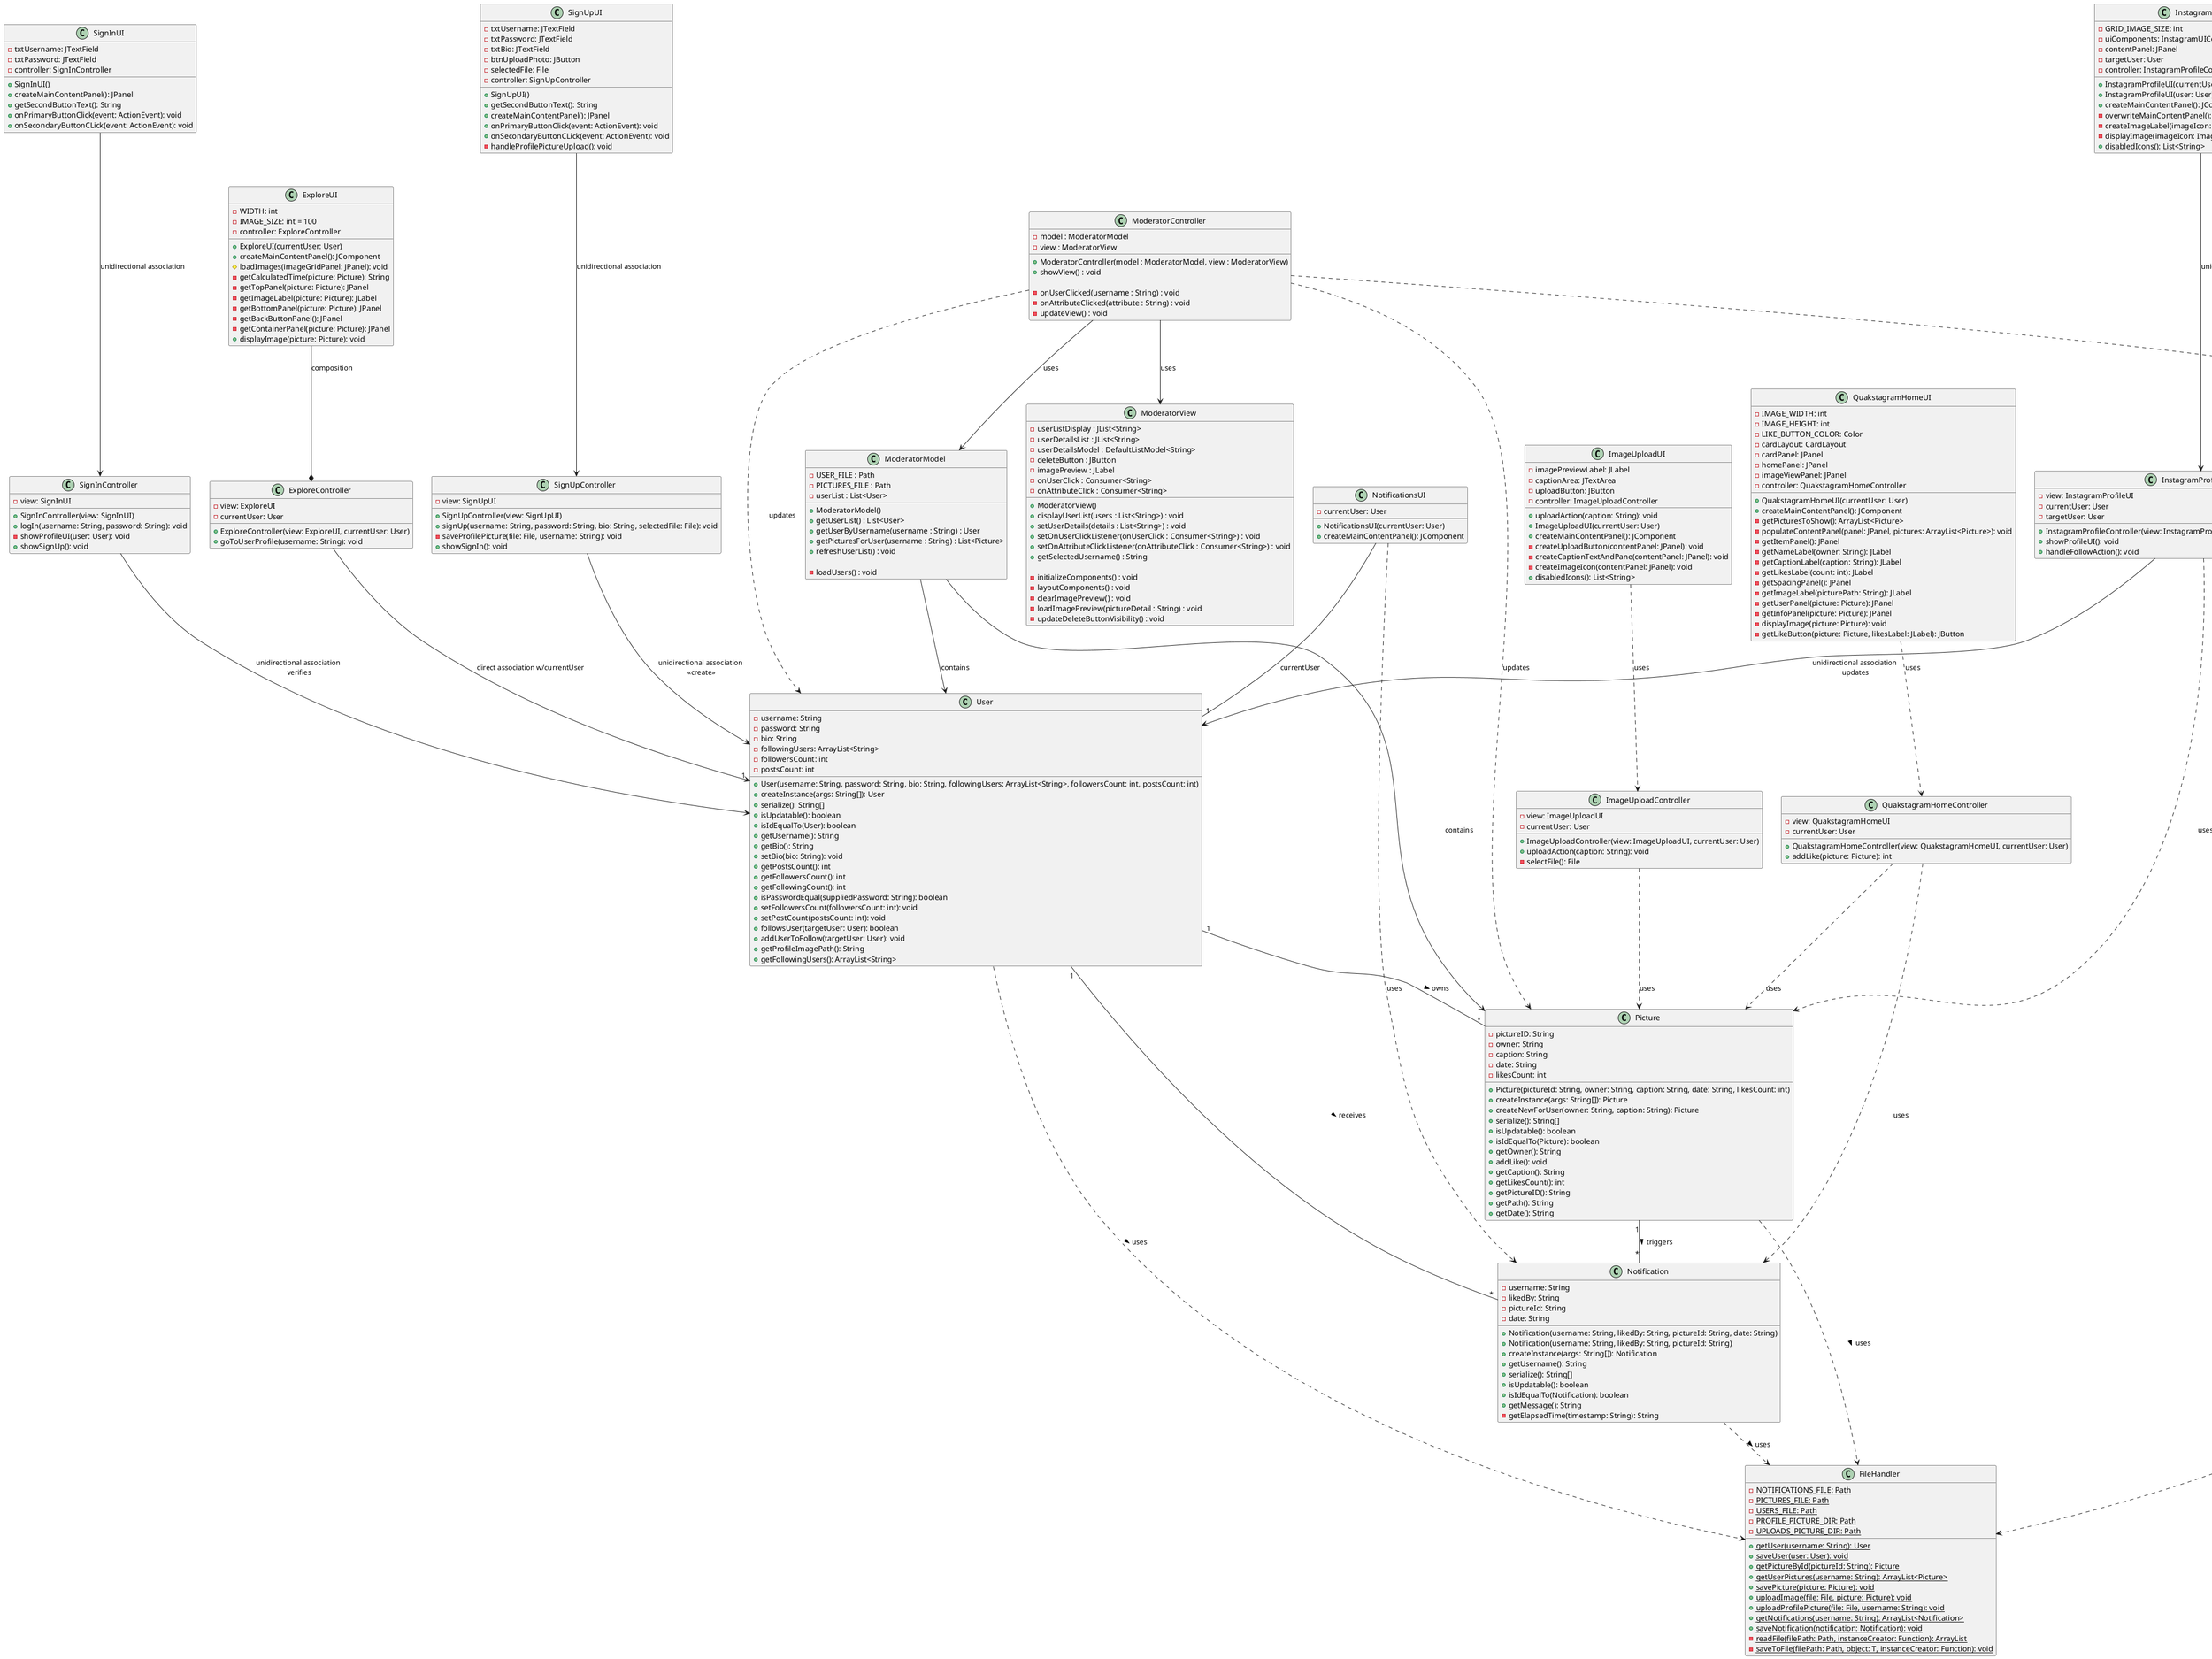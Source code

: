 @startuml
' Models
    class User {
        -username: String
        -password: String
        -bio: String
        -followingUsers: ArrayList<String>
        -followersCount: int
        -postsCount: int
        +User(username: String, password: String, bio: String, followingUsers: ArrayList<String>, followersCount: int, postsCount: int)
        +createInstance(args: String[]): User
        +serialize(): String[]
        +isUpdatable(): boolean
        +isIdEqualTo(User): boolean
        +getUsername(): String
        +getBio(): String
        +setBio(bio: String): void
        +getPostsCount(): int
        +getFollowersCount(): int
        +getFollowingCount(): int
        +isPasswordEqual(suppliedPassword: String): boolean
        +setFollowersCount(followersCount: int): void
        +setPostCount(postsCount: int): void
        +followsUser(targetUser: User): boolean
        +addUserToFollow(targetUser: User): void
        +getProfileImagePath(): String
        +getFollowingUsers(): ArrayList<String>
    }

    class Picture {
        -pictureID: String
        -owner: String
        -caption: String
        -date: String
        -likesCount: int
        +Picture(pictureId: String, owner: String, caption: String, date: String, likesCount: int)
        +createInstance(args: String[]): Picture
        +createNewForUser(owner: String, caption: String): Picture
        +serialize(): String[]
        +isUpdatable(): boolean
        +isIdEqualTo(Picture): boolean
        +getOwner(): String
        +addLike(): void
        +getCaption(): String
        +getLikesCount(): int
        +getPictureID(): String
        +getPath(): String
        +getDate(): String
    }

class Notification {
        -username: String
        -likedBy: String
        -pictureId: String
        -date: String
        +Notification(username: String, likedBy: String, pictureId: String, date: String)
        +Notification(username: String, likedBy: String, pictureId: String)
        +createInstance(args: String[]): Notification
        +getUsername(): String
        +serialize(): String[]
        +isUpdatable(): boolean
        +isIdEqualTo(Notification): boolean
        +getMessage(): String
        -getElapsedTime(timestamp: String): String
    }

' Relationships
User "1" -- "*" Picture : owns >
User "1" -- "*" Notification : receives >
Picture "1" -- "*" Notification : triggers >

' Controllers and their connection to models
SignInController --> User : unidirectional association \nverifies
SignUpController --> User : unidirectional association \n<<create>>
InstagramProfileController --> User : unidirectional association \nupdates
InstagramProfileController ..> Picture : uses
ExploreController --> "1" User : direct association w/currentUser
QuakstagramHomeController ..> Picture : uses
QuakstagramHomeController ..> Notification : uses
ImageUploadController ..> Picture : uses

' Associations among views and controllers
SignInUI ---> SignInController : unidirectional association
SignUpUI ---> SignUpController : unidirectional association
InstagramProfileUI ---> InstagramProfileController : unidirectional association
ExploreUI --* ExploreController : composition
QuakstagramHomeUI ..> QuakstagramHomeController : uses
ImageUploadUI ..> ImageUploadController : uses
NotificationsUI ..> Notification : uses
NotificationsUI -- "1" User : currentUser


' Utility classes
class FileHandler {
    {static} -NOTIFICATIONS_FILE: Path
    {static} -PICTURES_FILE: Path
    {static} -USERS_FILE: Path
    {static} -PROFILE_PICTURE_DIR: Path
    {static} -UPLOADS_PICTURE_DIR: Path
    {static} +getUser(username: String): User
    {static} +saveUser(user: User): void
    {static} +getPictureById(pictureId: String): Picture
    {static} +getUserPictures(username: String): ArrayList<Picture>
    {static} +savePicture(picture: Picture): void
    {static} +uploadImage(file: File, picture: Picture): void
    {static} +uploadProfilePicture(file: File, username: String): void
    {static} +getNotifications(username: String): ArrayList<Notification>
    {static} +saveNotification(notification: Notification): void
    {static} -readFile(filePath: Path, instanceCreator: Function): ArrayList
    {static} -saveToFile(filePath: Path, object: T, instanceCreator: Function): void
}

' Utility connections
User ..> FileHandler : uses >
Picture ..> FileHandler : uses >
Notification ..> FileHandler : uses >

' Views
class SignInUI {
        -txtUsername: JTextField
        -txtPassword: JTextField
        -controller: SignInController
        +SignInUI()
        +createMainContentPanel(): JPanel
        +getSecondButtonText(): String
        +onPrimaryButtonClick(event: ActionEvent): void
        +onSecondaryButtonCLick(event: ActionEvent): void
    }

class SignUpUI {
        -txtUsername: JTextField
        -txtPassword: JTextField
        -txtBio: JTextField
        -btnUploadPhoto: JButton
        -selectedFile: File
        -controller: SignUpController
        +SignUpUI()
        +getSecondButtonText(): String
        +createMainContentPanel(): JPanel
        +onPrimaryButtonClick(event: ActionEvent): void
        +onSecondaryButtonCLick(event: ActionEvent): void
        -handleProfilePictureUpload(): void
    }

class InstagramProfileUI {
        -GRID_IMAGE_SIZE: int
        -uiComponents: InstagramUIComponents
        -contentPanel: JPanel
        -targetUser: User
        -controller: InstagramProfileController
        +InstagramProfileUI(currentUser: User, targetUser: User)
        +InstagramProfileUI(user: User)
        +createMainContentPanel(): JComponent
        -overwriteMainContentPanel(): void
        -createImageLabel(imageIcon: ImageIcon): JLabel
        -displayImage(imageIcon: ImageIcon): void
        +disabledIcons(): List<String>
    }

class ExploreUI {
        -WIDTH: int
        -IMAGE_SIZE: int = 100
        -controller: ExploreController
        +ExploreUI(currentUser: User)
        +createMainContentPanel(): JComponent
        #loadImages(imageGridPanel: JPanel): void
        -getCalculatedTime(picture: Picture): String
        -getTopPanel(picture: Picture): JPanel
        -getImageLabel(picture: Picture): JLabel
        -getBottomPanel(picture: Picture): JPanel
        -getBackButtonPanel(): JPanel
        -getContainerPanel(picture: Picture): JPanel
        +displayImage(picture: Picture): void
    }

    class QuakstagramHomeUI {
        -IMAGE_WIDTH: int
        -IMAGE_HEIGHT: int
        -LIKE_BUTTON_COLOR: Color
        -cardLayout: CardLayout
        -cardPanel: JPanel
        -homePanel: JPanel
        -imageViewPanel: JPanel
        -controller: QuakstagramHomeController
        +QuakstagramHomeUI(currentUser: User)
        +createMainContentPanel(): JComponent
        -getPicturesToShow(): ArrayList<Picture>
        -populateContentPanel(panel: JPanel, pictures: ArrayList<Picture>): void
        -getItemPanel(): JPanel
        -getNameLabel(owner: String): JLabel
        -getCaptionLabel(caption: String): JLabel
        -getLikesLabel(count: int): JLabel
        -getSpacingPanel(): JPanel
        -getImageLabel(picturePath: String): JLabel
        -getUserPanel(picture: Picture): JPanel
        -getInfoPanel(picture: Picture): JPanel
        -displayImage(picture: Picture): void
        -getLikeButton(picture: Picture, likesLabel: JLabel): JButton
    }

class NotificationsUI {
    -currentUser: User
    +NotificationsUI(currentUser: User)
    +createMainContentPanel(): JComponent
}

class ImageUploadUI {
    +uploadAction(caption: String): void
}

' Controllers
class SignInController {
        -view: SignInUI
        +SignInController(view: SignInUI)
        +logIn(username: String, password: String): void
        -showProfileUI(user: User): void
        +showSignUp(): void
    }


class SignUpController {
        -view: SignUpUI
        +SignUpController(view: SignUpUI)
        +signUp(username: String, password: String, bio: String, selectedFile: File): void
        -saveProfilePicture(file: File, username: String): void
        +showSignIn(): void
    }

class InstagramProfileController {
        -view: InstagramProfileUI
        -currentUser: User
        -targetUser: User
        +InstagramProfileController(view: InstagramProfileUI, currentUser: User, targetUser: User)
        +showProfileUI(): void
        +handleFollowAction(): void
    }

class ExploreController {
        -view: ExploreUI
        -currentUser: User
        +ExploreController(view: ExploreUI, currentUser: User)
        +goToUserProfile(username: String): void
    }

class QuakstagramHomeController {
        -view: QuakstagramHomeUI
        -currentUser: User
        +QuakstagramHomeController(view: QuakstagramHomeUI, currentUser: User)
        +addLike(picture: Picture): int
    }

class ImageUploadUI {
        -imagePreviewLabel: JLabel
        -captionArea: JTextArea
        -uploadButton: JButton
        -controller: ImageUploadController
        +ImageUploadUI(currentUser: User)
        +createMainContentPanel(): JComponent
        -createUploadButton(contentPanel: JPanel): void
        -createCaptionTextAndPane(contentPanel: JPanel): void
        -createImageIcon(contentPanel: JPanel): void
        +disabledIcons(): List<String>
    }

class ImageUploadController {
        -view: ImageUploadUI
        -currentUser: User
        +ImageUploadController(view: ImageUploadUI, currentUser: User)
        +uploadAction(caption: String): void
        -selectFile(): File
    }

'Moderator section
class ModeratorController {
    -model : ModeratorModel
    -view : ModeratorView

    +ModeratorController(model : ModeratorModel, view : ModeratorView)
    +showView() : void

    -onUserClicked(username : String) : void
    -onAttributeClicked(attribute : String) : void
    -updateView() : void
}

class ModeratorModel {
    -USER_FILE : Path
    -PICTURES_FILE : Path
    -userList : List<User>

    +ModeratorModel()
    +getUserList() : List<User>
    +getUserByUsername(username : String) : User
    +getPicturesForUser(username : String) : List<Picture>
    +refreshUserList() : void

    -loadUsers() : void
}

class ModeratorView {
    -userListDisplay : JList<String>
    -userDetailsList : JList<String>
    -userDetailsModel : DefaultListModel<String>
    -deleteButton : JButton
    -imagePreview : JLabel
    -onUserClick : Consumer<String>
    -onAttributeClick : Consumer<String>

    +ModeratorView()
    +displayUserList(users : List<String>) : void
    +setUserDetails(details : List<String>) : void
    +setOnUserClickListener(onUserClick : Consumer<String>) : void
    +setOnAttributeClickListener(onAttributeClick : Consumer<String>) : void
    +getSelectedUsername() : String

    -initializeComponents() : void
    -layoutComponents() : void
    -clearImagePreview() : void
    -loadImagePreview(pictureDetail : String) : void
    -updateDeleteButtonVisibility() : void
}


ModeratorController --> ModeratorModel : uses
ModeratorController --> ModeratorView : uses

ModeratorController ..> User : updates
ModeratorController ..> Picture : updates

ModeratorModel --> User : contains
ModeratorModel --> Picture : contains

ModeratorController ..> FileHandler : uses

@enduml
